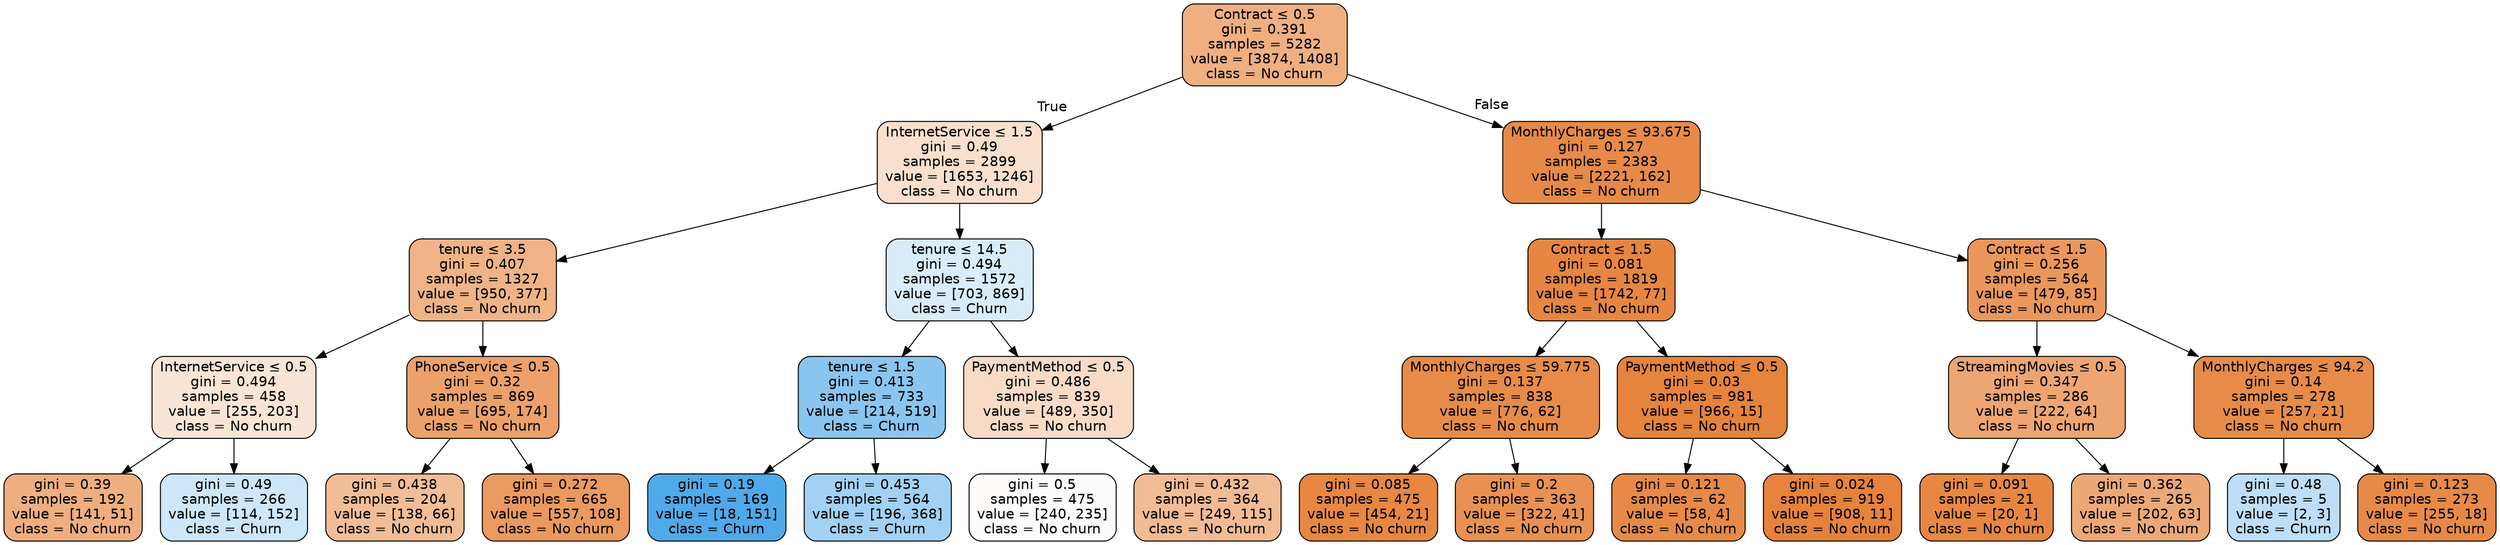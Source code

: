 digraph Tree {
node [shape=box, style="filled, rounded", color="black", fontname=helvetica] ;
edge [fontname=helvetica] ;
0 [label=<Contract &le; 0.5<br/>gini = 0.391<br/>samples = 5282<br/>value = [3874, 1408]<br/>class = No churn>, fillcolor="#e58139a2"] ;
1 [label=<InternetService &le; 1.5<br/>gini = 0.49<br/>samples = 2899<br/>value = [1653, 1246]<br/>class = No churn>, fillcolor="#e581393f"] ;
0 -> 1 [labeldistance=2.5, labelangle=45, headlabel="True"] ;
2 [label=<tenure &le; 3.5<br/>gini = 0.407<br/>samples = 1327<br/>value = [950, 377]<br/>class = No churn>, fillcolor="#e581399a"] ;
1 -> 2 ;
3 [label=<InternetService &le; 0.5<br/>gini = 0.494<br/>samples = 458<br/>value = [255, 203]<br/>class = No churn>, fillcolor="#e5813934"] ;
2 -> 3 ;
4 [label=<gini = 0.39<br/>samples = 192<br/>value = [141, 51]<br/>class = No churn>, fillcolor="#e58139a3"] ;
3 -> 4 ;
5 [label=<gini = 0.49<br/>samples = 266<br/>value = [114, 152]<br/>class = Churn>, fillcolor="#399de540"] ;
3 -> 5 ;
6 [label=<PhoneService &le; 0.5<br/>gini = 0.32<br/>samples = 869<br/>value = [695, 174]<br/>class = No churn>, fillcolor="#e58139bf"] ;
2 -> 6 ;
7 [label=<gini = 0.438<br/>samples = 204<br/>value = [138, 66]<br/>class = No churn>, fillcolor="#e5813985"] ;
6 -> 7 ;
8 [label=<gini = 0.272<br/>samples = 665<br/>value = [557, 108]<br/>class = No churn>, fillcolor="#e58139ce"] ;
6 -> 8 ;
9 [label=<tenure &le; 14.5<br/>gini = 0.494<br/>samples = 1572<br/>value = [703, 869]<br/>class = Churn>, fillcolor="#399de531"] ;
1 -> 9 ;
10 [label=<tenure &le; 1.5<br/>gini = 0.413<br/>samples = 733<br/>value = [214, 519]<br/>class = Churn>, fillcolor="#399de596"] ;
9 -> 10 ;
11 [label=<gini = 0.19<br/>samples = 169<br/>value = [18, 151]<br/>class = Churn>, fillcolor="#399de5e1"] ;
10 -> 11 ;
12 [label=<gini = 0.453<br/>samples = 564<br/>value = [196, 368]<br/>class = Churn>, fillcolor="#399de577"] ;
10 -> 12 ;
13 [label=<PaymentMethod &le; 0.5<br/>gini = 0.486<br/>samples = 839<br/>value = [489, 350]<br/>class = No churn>, fillcolor="#e5813948"] ;
9 -> 13 ;
14 [label=<gini = 0.5<br/>samples = 475<br/>value = [240, 235]<br/>class = No churn>, fillcolor="#e5813905"] ;
13 -> 14 ;
15 [label=<gini = 0.432<br/>samples = 364<br/>value = [249, 115]<br/>class = No churn>, fillcolor="#e5813989"] ;
13 -> 15 ;
16 [label=<MonthlyCharges &le; 93.675<br/>gini = 0.127<br/>samples = 2383<br/>value = [2221, 162]<br/>class = No churn>, fillcolor="#e58139ec"] ;
0 -> 16 [labeldistance=2.5, labelangle=-45, headlabel="False"] ;
17 [label=<Contract &le; 1.5<br/>gini = 0.081<br/>samples = 1819<br/>value = [1742, 77]<br/>class = No churn>, fillcolor="#e58139f4"] ;
16 -> 17 ;
18 [label=<MonthlyCharges &le; 59.775<br/>gini = 0.137<br/>samples = 838<br/>value = [776, 62]<br/>class = No churn>, fillcolor="#e58139eb"] ;
17 -> 18 ;
19 [label=<gini = 0.085<br/>samples = 475<br/>value = [454, 21]<br/>class = No churn>, fillcolor="#e58139f3"] ;
18 -> 19 ;
20 [label=<gini = 0.2<br/>samples = 363<br/>value = [322, 41]<br/>class = No churn>, fillcolor="#e58139df"] ;
18 -> 20 ;
21 [label=<PaymentMethod &le; 0.5<br/>gini = 0.03<br/>samples = 981<br/>value = [966, 15]<br/>class = No churn>, fillcolor="#e58139fb"] ;
17 -> 21 ;
22 [label=<gini = 0.121<br/>samples = 62<br/>value = [58, 4]<br/>class = No churn>, fillcolor="#e58139ed"] ;
21 -> 22 ;
23 [label=<gini = 0.024<br/>samples = 919<br/>value = [908, 11]<br/>class = No churn>, fillcolor="#e58139fc"] ;
21 -> 23 ;
24 [label=<Contract &le; 1.5<br/>gini = 0.256<br/>samples = 564<br/>value = [479, 85]<br/>class = No churn>, fillcolor="#e58139d2"] ;
16 -> 24 ;
25 [label=<StreamingMovies &le; 0.5<br/>gini = 0.347<br/>samples = 286<br/>value = [222, 64]<br/>class = No churn>, fillcolor="#e58139b5"] ;
24 -> 25 ;
26 [label=<gini = 0.091<br/>samples = 21<br/>value = [20, 1]<br/>class = No churn>, fillcolor="#e58139f2"] ;
25 -> 26 ;
27 [label=<gini = 0.362<br/>samples = 265<br/>value = [202, 63]<br/>class = No churn>, fillcolor="#e58139af"] ;
25 -> 27 ;
28 [label=<MonthlyCharges &le; 94.2<br/>gini = 0.14<br/>samples = 278<br/>value = [257, 21]<br/>class = No churn>, fillcolor="#e58139ea"] ;
24 -> 28 ;
29 [label=<gini = 0.48<br/>samples = 5<br/>value = [2, 3]<br/>class = Churn>, fillcolor="#399de555"] ;
28 -> 29 ;
30 [label=<gini = 0.123<br/>samples = 273<br/>value = [255, 18]<br/>class = No churn>, fillcolor="#e58139ed"] ;
28 -> 30 ;
}

